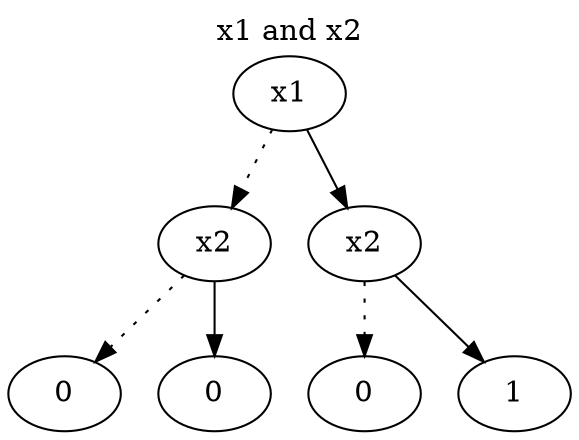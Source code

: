 digraph G {
labelloc="t"
label="x1 and x2"
1 [label="x1"]
1 -> 2 [style=dotted]
2 [label="x2"]
2 -> 3 [style=dotted]
3 [label="0"]
2 -> 4
4 [label="0"]
1 -> 5
5 [label="x2"]
5 -> 6 [style=dotted]
6 [label="0"]
5 -> 7
7 [label="1"]
}